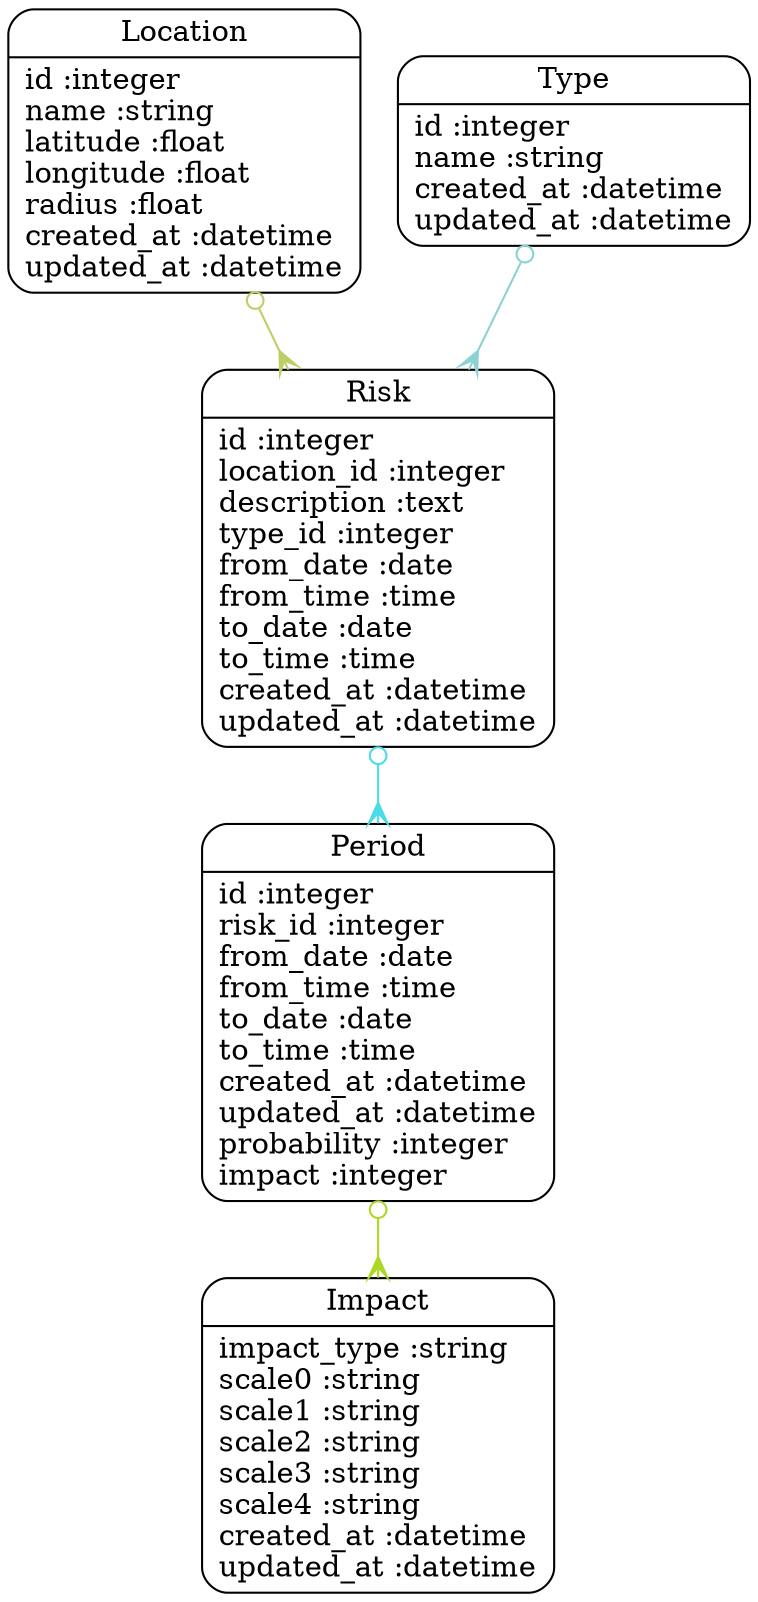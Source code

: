 digraph models_diagram {
	graph[overlap=false, splines=true]
	"Period" [shape=Mrecord, label="{Period|id :integer\lrisk_id :integer\lfrom_date :date\lfrom_time :time\lto_date :date\lto_time :time\lcreated_at :datetime\lupdated_at :datetime\lprobability :integer\limpact :integer\l}"]
	"Location" [shape=Mrecord, label="{Location|id :integer\lname :string\llatitude :float\llongitude :float\lradius :float\lcreated_at :datetime\lupdated_at :datetime\l}"]
	"Type" [shape=Mrecord, label="{Type|id :integer\lname :string\lcreated_at :datetime\lupdated_at :datetime\l}"]
	"Risk" [shape=Mrecord, label="{Risk|id :integer\llocation_id :integer\ldescription :text\ltype_id :integer\lfrom_date :date\lfrom_time :time\lto_date :date\lto_time :time\lcreated_at :datetime\lupdated_at :datetime\l}"]
	"Impact" [shape=Mrecord, label="{Impact|impact_type :string\lscale0 :string\lscale1 :string\lscale2 :string\lscale3 :string\lscale4 :string\lcreated_at :datetime\lupdated_at :datetime\l}"]
	"Period" -> "Impact" [arrowtail=odot, arrowhead=crow, dir=both color="#ADD725"]
	"Location" -> "Risk" [arrowtail=odot, arrowhead=crow, dir=both color="#BFCD65"]
	"Type" -> "Risk" [arrowtail=odot, arrowhead=crow, dir=both color="#8CD2D3"]
	"Risk" -> "Period" [arrowtail=odot, arrowhead=crow, dir=both color="#4BDBE6"]
}
